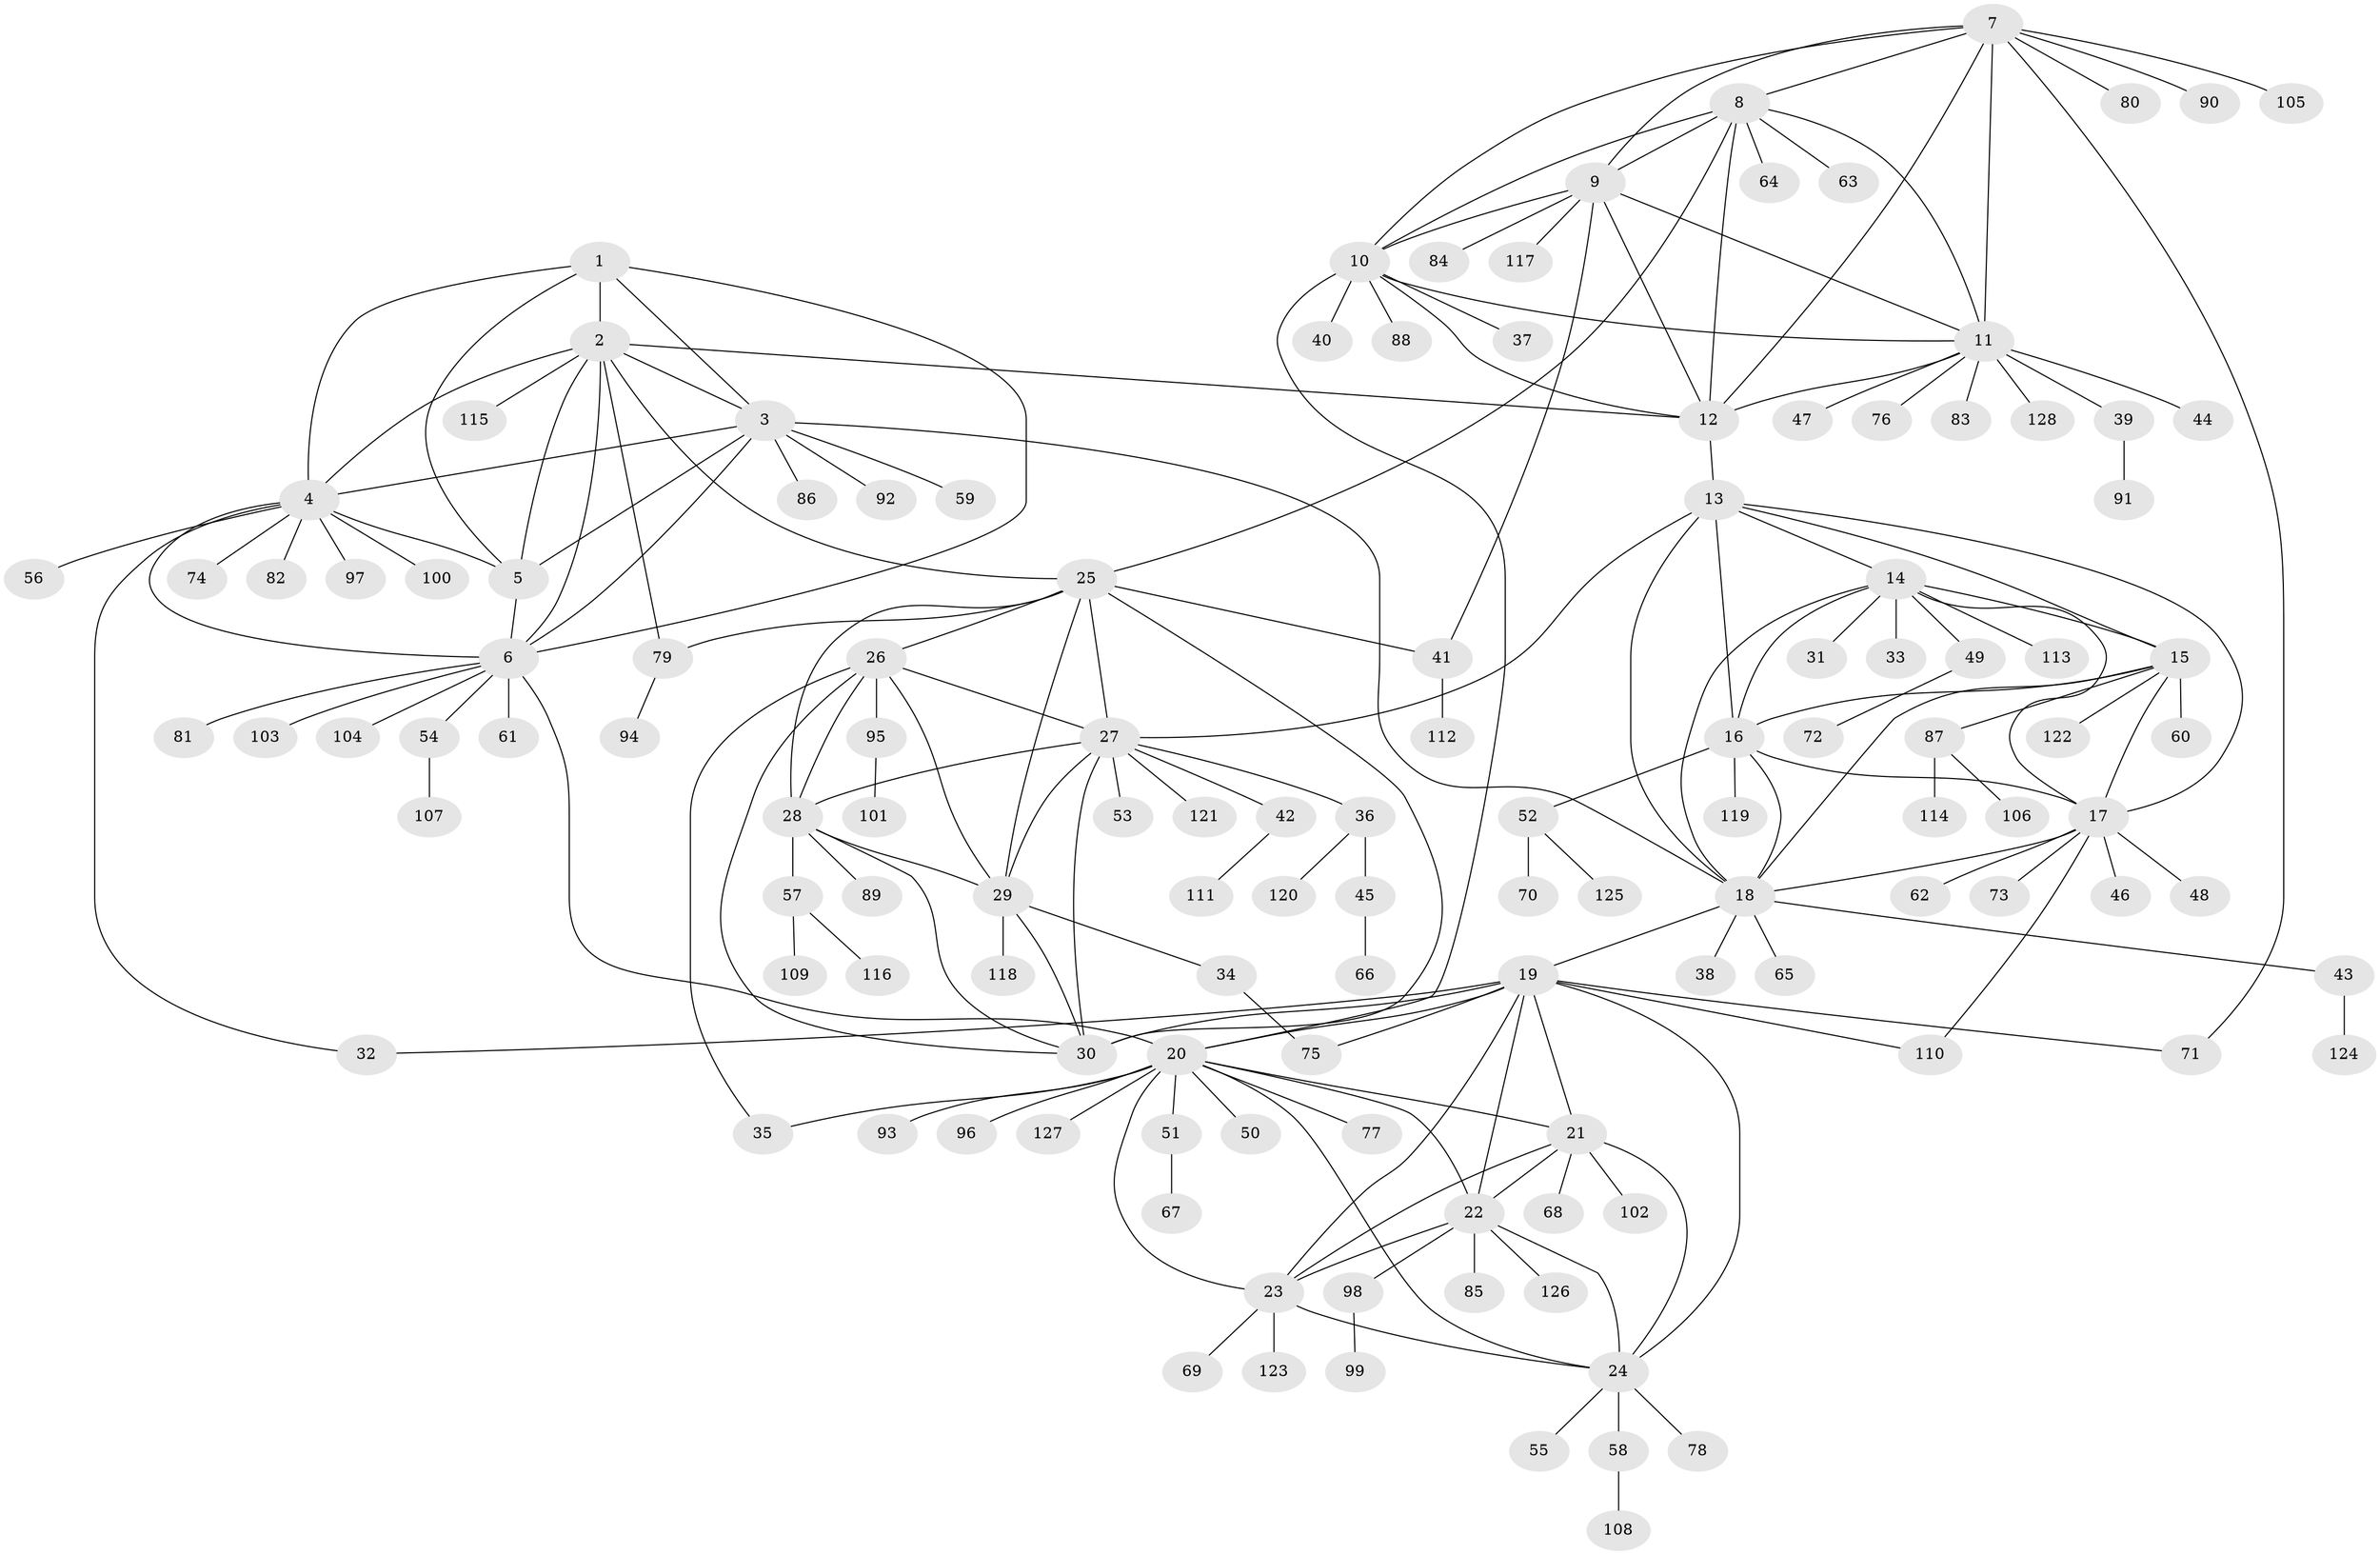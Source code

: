 // coarse degree distribution, {1: 0.75, 14: 0.038461538461538464, 5: 0.057692307692307696, 2: 0.038461538461538464, 7: 0.057692307692307696, 3: 0.019230769230769232, 8: 0.019230769230769232, 10: 0.019230769230769232}
// Generated by graph-tools (version 1.1) at 2025/37/03/04/25 23:37:48]
// undirected, 128 vertices, 190 edges
graph export_dot {
  node [color=gray90,style=filled];
  1;
  2;
  3;
  4;
  5;
  6;
  7;
  8;
  9;
  10;
  11;
  12;
  13;
  14;
  15;
  16;
  17;
  18;
  19;
  20;
  21;
  22;
  23;
  24;
  25;
  26;
  27;
  28;
  29;
  30;
  31;
  32;
  33;
  34;
  35;
  36;
  37;
  38;
  39;
  40;
  41;
  42;
  43;
  44;
  45;
  46;
  47;
  48;
  49;
  50;
  51;
  52;
  53;
  54;
  55;
  56;
  57;
  58;
  59;
  60;
  61;
  62;
  63;
  64;
  65;
  66;
  67;
  68;
  69;
  70;
  71;
  72;
  73;
  74;
  75;
  76;
  77;
  78;
  79;
  80;
  81;
  82;
  83;
  84;
  85;
  86;
  87;
  88;
  89;
  90;
  91;
  92;
  93;
  94;
  95;
  96;
  97;
  98;
  99;
  100;
  101;
  102;
  103;
  104;
  105;
  106;
  107;
  108;
  109;
  110;
  111;
  112;
  113;
  114;
  115;
  116;
  117;
  118;
  119;
  120;
  121;
  122;
  123;
  124;
  125;
  126;
  127;
  128;
  1 -- 2;
  1 -- 3;
  1 -- 4;
  1 -- 5;
  1 -- 6;
  2 -- 3;
  2 -- 4;
  2 -- 5;
  2 -- 6;
  2 -- 12;
  2 -- 25;
  2 -- 79;
  2 -- 115;
  3 -- 4;
  3 -- 5;
  3 -- 6;
  3 -- 18;
  3 -- 59;
  3 -- 86;
  3 -- 92;
  4 -- 5;
  4 -- 6;
  4 -- 32;
  4 -- 56;
  4 -- 74;
  4 -- 82;
  4 -- 97;
  4 -- 100;
  5 -- 6;
  6 -- 20;
  6 -- 54;
  6 -- 61;
  6 -- 81;
  6 -- 103;
  6 -- 104;
  7 -- 8;
  7 -- 9;
  7 -- 10;
  7 -- 11;
  7 -- 12;
  7 -- 71;
  7 -- 80;
  7 -- 90;
  7 -- 105;
  8 -- 9;
  8 -- 10;
  8 -- 11;
  8 -- 12;
  8 -- 25;
  8 -- 63;
  8 -- 64;
  9 -- 10;
  9 -- 11;
  9 -- 12;
  9 -- 41;
  9 -- 84;
  9 -- 117;
  10 -- 11;
  10 -- 12;
  10 -- 20;
  10 -- 37;
  10 -- 40;
  10 -- 88;
  11 -- 12;
  11 -- 39;
  11 -- 44;
  11 -- 47;
  11 -- 76;
  11 -- 83;
  11 -- 128;
  12 -- 13;
  13 -- 14;
  13 -- 15;
  13 -- 16;
  13 -- 17;
  13 -- 18;
  13 -- 27;
  14 -- 15;
  14 -- 16;
  14 -- 17;
  14 -- 18;
  14 -- 31;
  14 -- 33;
  14 -- 49;
  14 -- 113;
  15 -- 16;
  15 -- 17;
  15 -- 18;
  15 -- 60;
  15 -- 87;
  15 -- 122;
  16 -- 17;
  16 -- 18;
  16 -- 52;
  16 -- 119;
  17 -- 18;
  17 -- 46;
  17 -- 48;
  17 -- 62;
  17 -- 73;
  17 -- 110;
  18 -- 19;
  18 -- 38;
  18 -- 43;
  18 -- 65;
  19 -- 20;
  19 -- 21;
  19 -- 22;
  19 -- 23;
  19 -- 24;
  19 -- 30;
  19 -- 32;
  19 -- 71;
  19 -- 75;
  19 -- 110;
  20 -- 21;
  20 -- 22;
  20 -- 23;
  20 -- 24;
  20 -- 35;
  20 -- 50;
  20 -- 51;
  20 -- 77;
  20 -- 93;
  20 -- 96;
  20 -- 127;
  21 -- 22;
  21 -- 23;
  21 -- 24;
  21 -- 68;
  21 -- 102;
  22 -- 23;
  22 -- 24;
  22 -- 85;
  22 -- 98;
  22 -- 126;
  23 -- 24;
  23 -- 69;
  23 -- 123;
  24 -- 55;
  24 -- 58;
  24 -- 78;
  25 -- 26;
  25 -- 27;
  25 -- 28;
  25 -- 29;
  25 -- 30;
  25 -- 41;
  25 -- 79;
  26 -- 27;
  26 -- 28;
  26 -- 29;
  26 -- 30;
  26 -- 35;
  26 -- 95;
  27 -- 28;
  27 -- 29;
  27 -- 30;
  27 -- 36;
  27 -- 42;
  27 -- 53;
  27 -- 121;
  28 -- 29;
  28 -- 30;
  28 -- 57;
  28 -- 89;
  29 -- 30;
  29 -- 34;
  29 -- 118;
  34 -- 75;
  36 -- 45;
  36 -- 120;
  39 -- 91;
  41 -- 112;
  42 -- 111;
  43 -- 124;
  45 -- 66;
  49 -- 72;
  51 -- 67;
  52 -- 70;
  52 -- 125;
  54 -- 107;
  57 -- 109;
  57 -- 116;
  58 -- 108;
  79 -- 94;
  87 -- 106;
  87 -- 114;
  95 -- 101;
  98 -- 99;
}
